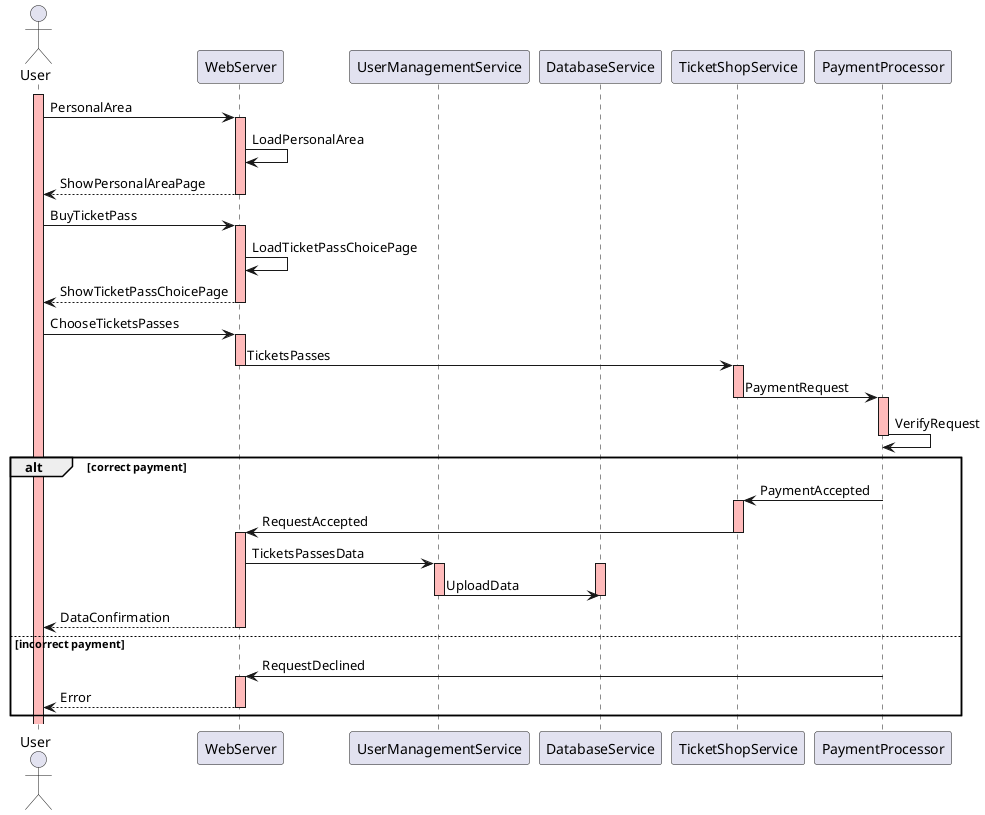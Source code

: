 @startuml

actor User
participant WebServer
participant UserManagementService
participant DatabaseService
participant TicketShopService
participant PaymentProcessor

activate User #FFBBBB
User -> WebServer: PersonalArea
activate WebServer #FFBBBB
WebServer -> WebServer: LoadPersonalArea
WebServer --> User: ShowPersonalAreaPage
deactivate WebServer
User -> WebServer: BuyTicketPass
activate WebServer #FFBBBB
WebServer -> WebServer: LoadTicketPassChoicePage
WebServer --> User: ShowTicketPassChoicePage
deactivate WebServer
User -> WebServer: ChooseTicketsPasses
activate WebServer #FFBBBB
WebServer -> TicketShopService: TicketsPasses
deactivate WebServer
activate TicketShopService #FFBBBB
TicketShopService -> PaymentProcessor: PaymentRequest
deactivate TicketShopService
activate PaymentProcessor #FFBBBB
PaymentProcessor -> PaymentProcessor: VerifyRequest
deactivate PaymentProcessor

alt correct payment
  PaymentProcessor -> TicketShopService: PaymentAccepted
  activate TicketShopService #FFBBBB
  TicketShopService -> WebServer: RequestAccepted
  deactivate TicketShopService
  activate WebServer #FFBBBB
  WebServer -> UserManagementService: TicketsPassesData
  activate UserManagementService #FFBBBB
  activate DatabaseService #FFBBBB
  UserManagementService -> DatabaseService: UploadData
  deactivate UserManagementService
  deactivate DatabaseService

  WebServer --> User: DataConfirmation
  deactivate WebServer
else incorrect payment
  PaymentProcessor -> WebServer: RequestDeclined
  activate WebServer #FFBBBB
  WebServer --> User: Error
  deactivate WebServer
end

@enduml
